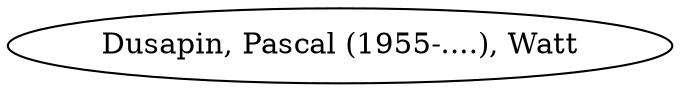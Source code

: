 // Notice UMLRM0145
digraph UMLRM0145 {
	rankdir=LR
	size="20,20"
	UMLRM0145 [label="Dusapin, Pascal (1955-....), Watt"]
}
